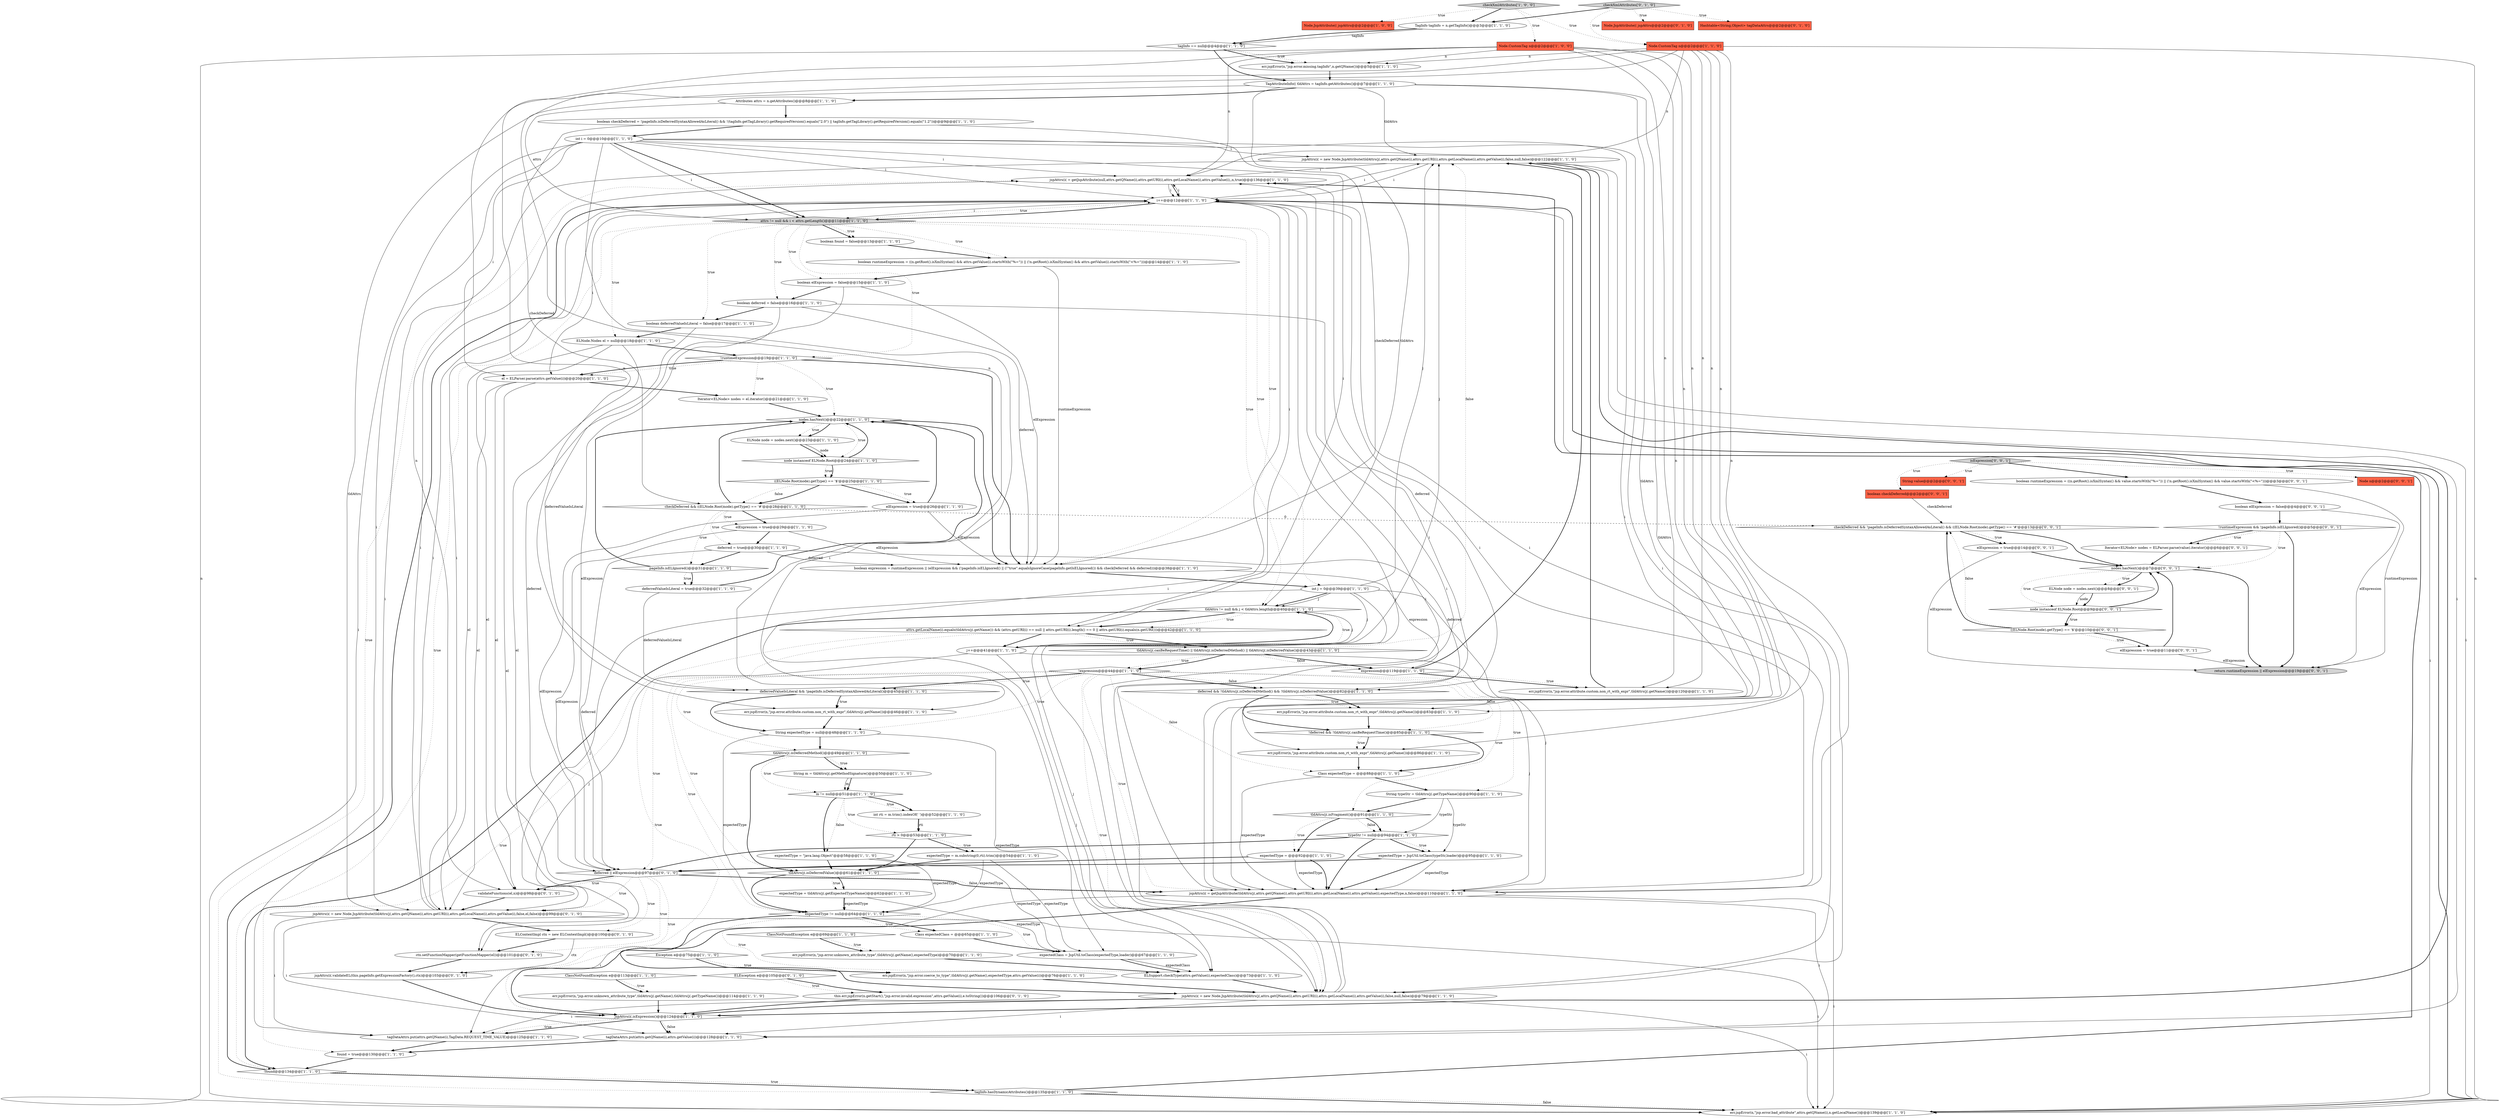 digraph {
45 [style = filled, label = "int i = 0@@@10@@@['1', '1', '0']", fillcolor = white, shape = ellipse image = "AAA0AAABBB1BBB"];
106 [style = filled, label = "checkDeferred && !pageInfo.isDeferredSyntaxAllowedAsLiteral() && ((ELNode.Root)node).getType() == '#'@@@13@@@['0', '0', '1']", fillcolor = white, shape = diamond image = "AAA0AAABBB3BBB"];
72 [style = filled, label = "int rti = m.trim().indexOf(' ')@@@52@@@['1', '1', '0']", fillcolor = white, shape = ellipse image = "AAA0AAABBB1BBB"];
47 [style = filled, label = "TagInfo tagInfo = n.getTagInfo()@@@3@@@['1', '1', '0']", fillcolor = white, shape = ellipse image = "AAA0AAABBB1BBB"];
98 [style = filled, label = "nodes.hasNext()@@@7@@@['0', '0', '1']", fillcolor = white, shape = diamond image = "AAA0AAABBB3BBB"];
44 [style = filled, label = "found = true@@@130@@@['1', '1', '0']", fillcolor = white, shape = ellipse image = "AAA0AAABBB1BBB"];
61 [style = filled, label = "String typeStr = tldAttrs(j(.getTypeName()@@@90@@@['1', '1', '0']", fillcolor = white, shape = ellipse image = "AAA0AAABBB1BBB"];
36 [style = filled, label = "tldAttrs(j(.canBeRequestTime() || tldAttrs(j(.isDeferredMethod() || tldAttrs(j(.isDeferredValue()@@@43@@@['1', '1', '0']", fillcolor = white, shape = diamond image = "AAA0AAABBB1BBB"];
68 [style = filled, label = "!found@@@134@@@['1', '1', '0']", fillcolor = white, shape = diamond image = "AAA0AAABBB1BBB"];
32 [style = filled, label = "expectedType = \"java.lang.Object\"@@@58@@@['1', '1', '0']", fillcolor = white, shape = ellipse image = "AAA0AAABBB1BBB"];
16 [style = filled, label = "ClassNotFoundException e@@@113@@@['1', '1', '0']", fillcolor = white, shape = diamond image = "AAA0AAABBB1BBB"];
78 [style = filled, label = "err.jspError(n,\"jsp.error.attribute.custom.non_rt_with_expr\",tldAttrs(j(.getName())@@@46@@@['1', '1', '0']", fillcolor = white, shape = ellipse image = "AAA0AAABBB1BBB"];
20 [style = filled, label = "deferredValueIsLiteral = true@@@32@@@['1', '1', '0']", fillcolor = white, shape = ellipse image = "AAA0AAABBB1BBB"];
51 [style = filled, label = "!expression@@@44@@@['1', '1', '0']", fillcolor = white, shape = diamond image = "AAA0AAABBB1BBB"];
82 [style = filled, label = "err.jspError(n,\"jsp.error.attribute.custom.non_rt_with_expr\",tldAttrs(j(.getName())@@@83@@@['1', '1', '0']", fillcolor = white, shape = ellipse image = "AAA0AAABBB1BBB"];
101 [style = filled, label = "boolean checkDeferred@@@2@@@['0', '0', '1']", fillcolor = tomato, shape = box image = "AAA0AAABBB3BBB"];
18 [style = filled, label = "nodes.hasNext()@@@22@@@['1', '1', '0']", fillcolor = white, shape = diamond image = "AAA0AAABBB1BBB"];
88 [style = filled, label = "jspAttrs(i(.validateEL(this.pageInfo.getExpressionFactory(),ctx)@@@103@@@['0', '1', '0']", fillcolor = white, shape = ellipse image = "AAA1AAABBB2BBB"];
77 [style = filled, label = "tagInfo.hasDynamicAttributes()@@@135@@@['1', '1', '0']", fillcolor = white, shape = diamond image = "AAA0AAABBB1BBB"];
105 [style = filled, label = "!runtimeExpression && !pageInfo.isELIgnored()@@@5@@@['0', '0', '1']", fillcolor = white, shape = diamond image = "AAA0AAABBB3BBB"];
2 [style = filled, label = "jspAttrs(i( = new Node.JspAttribute(tldAttrs(j(,attrs.getQName(i),attrs.getURI(i),attrs.getLocalName(i),attrs.getValue(i),false,null,false)@@@122@@@['1', '1', '0']", fillcolor = white, shape = ellipse image = "AAA0AAABBB1BBB"];
14 [style = filled, label = "err.jspError(n,\"jsp.error.coerce_to_type\",tldAttrs(j(.getName(),expectedType,attrs.getValue(i))@@@76@@@['1', '1', '0']", fillcolor = white, shape = ellipse image = "AAA0AAABBB1BBB"];
84 [style = filled, label = "Node.JspAttribute(( jspAttrs@@@2@@@['0', '1', '0']", fillcolor = tomato, shape = box image = "AAA0AAABBB2BBB"];
103 [style = filled, label = "Node n@@@2@@@['0', '0', '1']", fillcolor = tomato, shape = box image = "AAA0AAABBB3BBB"];
87 [style = filled, label = "validateFunctions(el,n)@@@98@@@['0', '1', '0']", fillcolor = white, shape = ellipse image = "AAA1AAABBB2BBB"];
65 [style = filled, label = "tagInfo == null@@@4@@@['1', '1', '0']", fillcolor = white, shape = diamond image = "AAA0AAABBB1BBB"];
96 [style = filled, label = "Iterator<ELNode> nodes = ELParser.parse(value).iterator()@@@6@@@['0', '0', '1']", fillcolor = white, shape = ellipse image = "AAA0AAABBB3BBB"];
15 [style = filled, label = "expectedClass = JspUtil.toClass(expectedType,loader)@@@67@@@['1', '1', '0']", fillcolor = white, shape = ellipse image = "AAA0AAABBB1BBB"];
0 [style = filled, label = "!runtimeExpression@@@19@@@['1', '1', '0']", fillcolor = white, shape = diamond image = "AAA0AAABBB1BBB"];
70 [style = filled, label = "tldAttrs(j(.isDeferredMethod()@@@49@@@['1', '1', '0']", fillcolor = white, shape = diamond image = "AAA0AAABBB1BBB"];
107 [style = filled, label = "((ELNode.Root)node).getType() == '$'@@@10@@@['0', '0', '1']", fillcolor = white, shape = diamond image = "AAA0AAABBB3BBB"];
100 [style = filled, label = "elExpression = true@@@14@@@['0', '0', '1']", fillcolor = white, shape = ellipse image = "AAA0AAABBB3BBB"];
56 [style = filled, label = "ELSupport.checkType(attrs.getValue(i),expectedClass)@@@73@@@['1', '1', '0']", fillcolor = white, shape = ellipse image = "AAA0AAABBB1BBB"];
102 [style = filled, label = "return runtimeExpression || elExpression@@@19@@@['0', '0', '1']", fillcolor = lightgray, shape = ellipse image = "AAA0AAABBB3BBB"];
3 [style = filled, label = "err.jspError(n,\"jsp.error.missing.tagInfo\",n.getQName())@@@5@@@['1', '1', '0']", fillcolor = white, shape = ellipse image = "AAA0AAABBB1BBB"];
39 [style = filled, label = "ELNode node = nodes.next()@@@23@@@['1', '1', '0']", fillcolor = white, shape = ellipse image = "AAA0AAABBB1BBB"];
104 [style = filled, label = "boolean runtimeExpression = ((n.getRoot().isXmlSyntax() && value.startsWith(\"%=\")) || (!n.getRoot().isXmlSyntax() && value.startsWith(\"<%=\")))@@@3@@@['0', '0', '1']", fillcolor = white, shape = ellipse image = "AAA0AAABBB3BBB"];
30 [style = filled, label = "Class expectedClass = @@@65@@@['1', '1', '0']", fillcolor = white, shape = ellipse image = "AAA0AAABBB1BBB"];
74 [style = filled, label = "TagAttributeInfo(( tldAttrs = tagInfo.getAttributes()@@@7@@@['1', '1', '0']", fillcolor = white, shape = ellipse image = "AAA0AAABBB1BBB"];
89 [style = filled, label = "jspAttrs(i( = new Node.JspAttribute(tldAttrs(j(,attrs.getQName(i),attrs.getURI(i),attrs.getLocalName(i),attrs.getValue(i),false,el,false)@@@99@@@['0', '1', '0']", fillcolor = white, shape = ellipse image = "AAA1AAABBB2BBB"];
23 [style = filled, label = "expectedType = tldAttrs(j(.getExpectedTypeName()@@@62@@@['1', '1', '0']", fillcolor = white, shape = ellipse image = "AAA0AAABBB1BBB"];
64 [style = filled, label = "jspAttrs(i( = getJspAttribute(null,attrs.getQName(i),attrs.getURI(i),attrs.getLocalName(i),attrs.getValue(i),,n,true)@@@136@@@['1', '1', '0']", fillcolor = white, shape = ellipse image = "AAA0AAABBB1BBB"];
21 [style = filled, label = "err.jspError(n,\"jsp.error.attribute.custom.non_rt_with_expr\",tldAttrs(j(.getName())@@@86@@@['1', '1', '0']", fillcolor = white, shape = ellipse image = "AAA0AAABBB1BBB"];
43 [style = filled, label = "checkDeferred && ((ELNode.Root)node).getType() == '#'@@@28@@@['1', '1', '0']", fillcolor = white, shape = diamond image = "AAA0AAABBB1BBB"];
35 [style = filled, label = "String expectedType = null@@@48@@@['1', '1', '0']", fillcolor = white, shape = ellipse image = "AAA0AAABBB1BBB"];
93 [style = filled, label = "ctx.setFunctionMapper(getFunctionMapper(el))@@@101@@@['0', '1', '0']", fillcolor = white, shape = ellipse image = "AAA1AAABBB2BBB"];
24 [style = filled, label = "tldAttrs(j(.isFragment()@@@91@@@['1', '1', '0']", fillcolor = white, shape = diamond image = "AAA0AAABBB1BBB"];
27 [style = filled, label = "expression@@@119@@@['1', '1', '0']", fillcolor = white, shape = diamond image = "AAA0AAABBB1BBB"];
26 [style = filled, label = "tldAttrs(j(.isDeferredValue()@@@61@@@['1', '1', '0']", fillcolor = white, shape = diamond image = "AAA0AAABBB1BBB"];
73 [style = filled, label = "jspAttrs(i( = getJspAttribute(tldAttrs(j(,attrs.getQName(i),attrs.getURI(i),attrs.getLocalName(i),attrs.getValue(i),expectedType,n,false)@@@110@@@['1', '1', '0']", fillcolor = white, shape = ellipse image = "AAA0AAABBB1BBB"];
62 [style = filled, label = "boolean checkDeferred = !pageInfo.isDeferredSyntaxAllowedAsLiteral() && !(tagInfo.getTagLibrary().getRequiredVersion().equals(\"2.0\") || tagInfo.getTagLibrary().getRequiredVersion().equals(\"1.2\"))@@@9@@@['1', '1', '0']", fillcolor = white, shape = ellipse image = "AAA0AAABBB1BBB"];
33 [style = filled, label = "Class expectedType = @@@88@@@['1', '1', '0']", fillcolor = white, shape = ellipse image = "AAA0AAABBB1BBB"];
76 [style = filled, label = "tagDataAttrs.put(attrs.getQName(i),attrs.getValue(i))@@@128@@@['1', '1', '0']", fillcolor = white, shape = ellipse image = "AAA0AAABBB1BBB"];
58 [style = filled, label = "deferred = true@@@30@@@['1', '1', '0']", fillcolor = white, shape = ellipse image = "AAA0AAABBB1BBB"];
57 [style = filled, label = "checkXmlAttributes['1', '0', '0']", fillcolor = lightgray, shape = diamond image = "AAA0AAABBB1BBB"];
49 [style = filled, label = "err.jspError(n,\"jsp.error.attribute.custom.non_rt_with_expr\",tldAttrs(j(.getName())@@@120@@@['1', '1', '0']", fillcolor = white, shape = ellipse image = "AAA0AAABBB1BBB"];
13 [style = filled, label = "Node.JspAttribute(( jspAttrs@@@2@@@['1', '0', '0']", fillcolor = tomato, shape = box image = "AAA0AAABBB1BBB"];
22 [style = filled, label = "tldAttrs != null && j < tldAttrs.length@@@40@@@['1', '1', '0']", fillcolor = white, shape = diamond image = "AAA0AAABBB1BBB"];
10 [style = filled, label = "expectedType != null@@@64@@@['1', '1', '0']", fillcolor = white, shape = diamond image = "AAA0AAABBB1BBB"];
86 [style = filled, label = "ELException e@@@105@@@['0', '1', '0']", fillcolor = white, shape = diamond image = "AAA1AAABBB2BBB"];
54 [style = filled, label = "attrs != null && i < attrs.getLength()@@@11@@@['1', '1', '0']", fillcolor = lightgray, shape = diamond image = "AAA0AAABBB1BBB"];
7 [style = filled, label = "Node.CustomTag n@@@2@@@['1', '0', '0']", fillcolor = tomato, shape = box image = "AAA0AAABBB1BBB"];
110 [style = filled, label = "elExpression = true@@@11@@@['0', '0', '1']", fillcolor = white, shape = ellipse image = "AAA0AAABBB3BBB"];
69 [style = filled, label = "Iterator<ELNode> nodes = el.iterator()@@@21@@@['1', '1', '0']", fillcolor = white, shape = ellipse image = "AAA0AAABBB1BBB"];
90 [style = filled, label = "this.err.jspError(n.getStart(),\"jsp.error.invalid.expression\",attrs.getValue(i),e.toString())@@@106@@@['0', '1', '0']", fillcolor = white, shape = ellipse image = "AAA1AAABBB2BBB"];
50 [style = filled, label = "el = ELParser.parse(attrs.getValue(i))@@@20@@@['1', '1', '0']", fillcolor = white, shape = ellipse image = "AAA0AAABBB1BBB"];
52 [style = filled, label = "elExpression = true@@@29@@@['1', '1', '0']", fillcolor = white, shape = ellipse image = "AAA0AAABBB1BBB"];
71 [style = filled, label = "String m = tldAttrs(j(.getMethodSignature()@@@50@@@['1', '1', '0']", fillcolor = white, shape = ellipse image = "AAA0AAABBB1BBB"];
17 [style = filled, label = "elExpression = true@@@26@@@['1', '1', '0']", fillcolor = white, shape = ellipse image = "AAA0AAABBB1BBB"];
34 [style = filled, label = "boolean deferred = false@@@16@@@['1', '1', '0']", fillcolor = white, shape = ellipse image = "AAA0AAABBB1BBB"];
55 [style = filled, label = "j++@@@41@@@['1', '1', '0']", fillcolor = white, shape = ellipse image = "AAA0AAABBB1BBB"];
91 [style = filled, label = "deferred || elExpression@@@97@@@['0', '1', '0']", fillcolor = white, shape = diamond image = "AAA1AAABBB2BBB"];
28 [style = filled, label = "boolean found = false@@@13@@@['1', '1', '0']", fillcolor = white, shape = ellipse image = "AAA0AAABBB1BBB"];
11 [style = filled, label = "deferred && !tldAttrs(j(.isDeferredMethod() && !tldAttrs(j(.isDeferredValue()@@@82@@@['1', '1', '0']", fillcolor = white, shape = diamond image = "AAA0AAABBB1BBB"];
95 [style = filled, label = "ELNode node = nodes.next()@@@8@@@['0', '0', '1']", fillcolor = white, shape = ellipse image = "AAA0AAABBB3BBB"];
41 [style = filled, label = "err.jspError(n,\"jsp.error.unknown_attribute_type\",tldAttrs(j(.getName(),expectedType)@@@70@@@['1', '1', '0']", fillcolor = white, shape = ellipse image = "AAA0AAABBB1BBB"];
12 [style = filled, label = "boolean elExpression = false@@@15@@@['1', '1', '0']", fillcolor = white, shape = ellipse image = "AAA0AAABBB1BBB"];
4 [style = filled, label = "err.jspError(n,\"jsp.error.bad_attribute\",attrs.getQName(i),n.getLocalName())@@@139@@@['1', '1', '0']", fillcolor = white, shape = ellipse image = "AAA0AAABBB1BBB"];
31 [style = filled, label = "attrs.getLocalName(i).equals(tldAttrs(j(.getName()) && (attrs.getURI(i) == null || attrs.getURI(i).length() == 0 || attrs.getURI(i).equals(n.getURI()))@@@42@@@['1', '1', '0']", fillcolor = white, shape = diamond image = "AAA0AAABBB1BBB"];
80 [style = filled, label = "deferredValueIsLiteral && !pageInfo.isDeferredSyntaxAllowedAsLiteral()@@@45@@@['1', '1', '0']", fillcolor = white, shape = diamond image = "AAA0AAABBB1BBB"];
99 [style = filled, label = "isExpression['0', '0', '1']", fillcolor = lightgray, shape = diamond image = "AAA0AAABBB3BBB"];
40 [style = filled, label = "typeStr != null@@@94@@@['1', '1', '0']", fillcolor = white, shape = diamond image = "AAA0AAABBB1BBB"];
63 [style = filled, label = "node instanceof ELNode.Root@@@24@@@['1', '1', '0']", fillcolor = white, shape = diamond image = "AAA0AAABBB1BBB"];
85 [style = filled, label = "Hashtable<String,Object> tagDataAttrs@@@2@@@['0', '1', '0']", fillcolor = tomato, shape = box image = "AAA0AAABBB2BBB"];
25 [style = filled, label = "((ELNode.Root)node).getType() == '$'@@@25@@@['1', '1', '0']", fillcolor = white, shape = diamond image = "AAA0AAABBB1BBB"];
92 [style = filled, label = "checkXmlAttributes['0', '1', '0']", fillcolor = lightgray, shape = diamond image = "AAA0AAABBB2BBB"];
83 [style = filled, label = "expectedType = JspUtil.toClass(typeStr,loader)@@@95@@@['1', '1', '0']", fillcolor = white, shape = ellipse image = "AAA0AAABBB1BBB"];
46 [style = filled, label = "pageInfo.isELIgnored()@@@31@@@['1', '1', '0']", fillcolor = white, shape = diamond image = "AAA0AAABBB1BBB"];
29 [style = filled, label = "err.jspError(n,\"jsp.error.unknown_attribute_type\",tldAttrs(j(.getName(),tldAttrs(j(.getTypeName())@@@114@@@['1', '1', '0']", fillcolor = white, shape = ellipse image = "AAA0AAABBB1BBB"];
66 [style = filled, label = "Node.CustomTag n@@@2@@@['1', '1', '0']", fillcolor = tomato, shape = box image = "AAA0AAABBB1BBB"];
59 [style = filled, label = "ClassNotFoundException e@@@69@@@['1', '1', '0']", fillcolor = white, shape = diamond image = "AAA0AAABBB1BBB"];
53 [style = filled, label = "expectedType = m.substring(0,rti).trim()@@@54@@@['1', '1', '0']", fillcolor = white, shape = ellipse image = "AAA0AAABBB1BBB"];
75 [style = filled, label = "m != null@@@51@@@['1', '1', '0']", fillcolor = white, shape = diamond image = "AAA0AAABBB1BBB"];
108 [style = filled, label = "boolean elExpression = false@@@4@@@['0', '0', '1']", fillcolor = white, shape = ellipse image = "AAA0AAABBB3BBB"];
5 [style = filled, label = "Attributes attrs = n.getAttributes()@@@8@@@['1', '1', '0']", fillcolor = white, shape = ellipse image = "AAA0AAABBB1BBB"];
8 [style = filled, label = "int j = 0@@@39@@@['1', '1', '0']", fillcolor = white, shape = ellipse image = "AAA0AAABBB1BBB"];
42 [style = filled, label = "ELNode.Nodes el = null@@@18@@@['1', '1', '0']", fillcolor = white, shape = ellipse image = "AAA0AAABBB1BBB"];
60 [style = filled, label = "!deferred && !tldAttrs(j(.canBeRequestTime()@@@85@@@['1', '1', '0']", fillcolor = white, shape = diamond image = "AAA0AAABBB1BBB"];
9 [style = filled, label = "boolean deferredValueIsLiteral = false@@@17@@@['1', '1', '0']", fillcolor = white, shape = ellipse image = "AAA0AAABBB1BBB"];
37 [style = filled, label = "rti > 0@@@53@@@['1', '1', '0']", fillcolor = white, shape = diamond image = "AAA0AAABBB1BBB"];
94 [style = filled, label = "ELContextImpl ctx = new ELContextImpl()@@@100@@@['0', '1', '0']", fillcolor = white, shape = ellipse image = "AAA1AAABBB2BBB"];
38 [style = filled, label = "jspAttrs(i( = new Node.JspAttribute(tldAttrs(j(,attrs.getQName(i),attrs.getURI(i),attrs.getLocalName(i),attrs.getValue(i),false,null,false)@@@79@@@['1', '1', '0']", fillcolor = white, shape = ellipse image = "AAA0AAABBB1BBB"];
79 [style = filled, label = "jspAttrs(i(.isExpression()@@@124@@@['1', '1', '0']", fillcolor = white, shape = diamond image = "AAA0AAABBB1BBB"];
97 [style = filled, label = "String value@@@2@@@['0', '0', '1']", fillcolor = tomato, shape = box image = "AAA0AAABBB3BBB"];
67 [style = filled, label = "Exception e@@@75@@@['1', '1', '0']", fillcolor = white, shape = diamond image = "AAA0AAABBB1BBB"];
48 [style = filled, label = "boolean expression = runtimeExpression || (elExpression && (!pageInfo.isELIgnored() || (!\"true\".equalsIgnoreCase(pageInfo.getIsELIgnored()) && checkDeferred && deferred)))@@@38@@@['1', '1', '0']", fillcolor = white, shape = ellipse image = "AAA0AAABBB1BBB"];
109 [style = filled, label = "node instanceof ELNode.Root@@@9@@@['0', '0', '1']", fillcolor = white, shape = diamond image = "AAA0AAABBB3BBB"];
81 [style = filled, label = "i++@@@12@@@['1', '1', '0']", fillcolor = white, shape = ellipse image = "AAA0AAABBB1BBB"];
19 [style = filled, label = "tagDataAttrs.put(attrs.getQName(i),TagData.REQUEST_TIME_VALUE)@@@125@@@['1', '1', '0']", fillcolor = white, shape = ellipse image = "AAA0AAABBB1BBB"];
1 [style = filled, label = "expectedType = @@@92@@@['1', '1', '0']", fillcolor = white, shape = ellipse image = "AAA0AAABBB1BBB"];
6 [style = filled, label = "boolean runtimeExpression = ((n.getRoot().isXmlSyntax() && attrs.getValue(i).startsWith(\"%=\")) || (!n.getRoot().isXmlSyntax() && attrs.getValue(i).startsWith(\"<%=\")))@@@14@@@['1', '1', '0']", fillcolor = white, shape = ellipse image = "AAA0AAABBB1BBB"];
43->46 [style = dotted, label="true"];
10->30 [style = bold, label=""];
48->8 [style = bold, label=""];
10->56 [style = dotted, label="true"];
51->35 [style = dotted, label="true"];
54->9 [style = dotted, label="true"];
59->41 [style = dotted, label="true"];
8->89 [style = solid, label="j"];
59->41 [style = bold, label=""];
104->108 [style = bold, label=""];
7->64 [style = solid, label="n"];
26->23 [style = bold, label=""];
89->94 [style = bold, label=""];
31->36 [style = bold, label=""];
108->102 [style = solid, label="elExpression"];
105->98 [style = dotted, label="true"];
81->4 [style = solid, label="i"];
43->52 [style = dotted, label="true"];
20->18 [style = bold, label=""];
37->53 [style = dotted, label="true"];
65->74 [style = bold, label=""];
34->9 [style = bold, label=""];
45->89 [style = solid, label="i"];
106->100 [style = bold, label=""];
60->21 [style = bold, label=""];
70->26 [style = bold, label=""];
54->42 [style = dotted, label="true"];
61->40 [style = solid, label="typeStr"];
88->79 [style = bold, label=""];
68->77 [style = bold, label=""];
5->62 [style = bold, label=""];
55->2 [style = solid, label="j"];
80->35 [style = bold, label=""];
0->18 [style = dotted, label="true"];
38->76 [style = solid, label="i"];
57->66 [style = dotted, label="true"];
34->91 [style = solid, label="deferred"];
66->4 [style = solid, label="n"];
24->40 [style = dotted, label="false"];
31->36 [style = dotted, label="true"];
4->81 [style = bold, label=""];
9->80 [style = solid, label="deferredValueIsLiteral"];
51->91 [style = dotted, label="true"];
74->89 [style = solid, label="tldAttrs"];
57->13 [style = dotted, label="true"];
51->80 [style = bold, label=""];
73->81 [style = solid, label="i"];
31->55 [style = bold, label=""];
2->76 [style = solid, label="i"];
25->43 [style = dotted, label="false"];
98->109 [style = dotted, label="true"];
27->49 [style = bold, label=""];
81->73 [style = solid, label="i"];
76->44 [style = bold, label=""];
51->73 [style = dotted, label="true"];
45->54 [style = bold, label=""];
1->73 [style = solid, label="expectedType"];
92->66 [style = dotted, label="true"];
33->73 [style = solid, label="expectedType"];
57->7 [style = dotted, label="true"];
64->81 [style = solid, label="i"];
89->4 [style = solid, label="i"];
80->78 [style = bold, label=""];
70->75 [style = dotted, label="true"];
45->81 [style = solid, label="i"];
54->8 [style = dotted, label="true"];
99->97 [style = dotted, label="true"];
58->91 [style = solid, label="deferred"];
42->0 [style = bold, label=""];
36->27 [style = bold, label=""];
38->19 [style = solid, label="i"];
22->68 [style = bold, label=""];
7->82 [style = solid, label="n"];
47->65 [style = solid, label="tagInfo"];
51->70 [style = dotted, label="true"];
58->48 [style = solid, label="deferred"];
91->94 [style = dotted, label="true"];
89->64 [style = solid, label="i"];
10->30 [style = dotted, label="true"];
90->79 [style = bold, label=""];
58->11 [style = solid, label="deferred"];
60->33 [style = bold, label=""];
67->14 [style = bold, label=""];
22->31 [style = dotted, label="true"];
105->96 [style = dotted, label="true"];
66->73 [style = solid, label="n"];
65->3 [style = dotted, label="true"];
86->90 [style = dotted, label="true"];
80->78 [style = dotted, label="true"];
71->75 [style = solid, label="m"];
71->75 [style = bold, label=""];
66->87 [style = solid, label="n"];
73->76 [style = solid, label="i"];
107->110 [style = dotted, label="true"];
28->6 [style = bold, label=""];
1->73 [style = bold, label=""];
64->81 [style = bold, label=""];
99->103 [style = dotted, label="true"];
104->102 [style = solid, label="runtimeExpression"];
66->21 [style = solid, label="n"];
31->44 [style = dotted, label="true"];
10->38 [style = bold, label=""];
49->2 [style = bold, label=""];
106->100 [style = dotted, label="true"];
18->39 [style = dotted, label="true"];
91->88 [style = dotted, label="true"];
81->89 [style = solid, label="i"];
42->89 [style = solid, label="el"];
51->11 [style = bold, label=""];
95->109 [style = bold, label=""];
82->60 [style = bold, label=""];
81->64 [style = solid, label="i"];
54->28 [style = bold, label=""];
73->4 [style = solid, label="i"];
75->37 [style = dotted, label="true"];
43->52 [style = bold, label=""];
81->50 [style = solid, label="i"];
34->11 [style = solid, label="deferred"];
77->4 [style = bold, label=""];
63->25 [style = dotted, label="true"];
2->19 [style = solid, label="i"];
15->56 [style = solid, label="expectedClass"];
98->95 [style = dotted, label="true"];
24->40 [style = bold, label=""];
17->48 [style = solid, label="elExpression"];
45->4 [style = solid, label="i"];
36->2 [style = dotted, label="false"];
23->15 [style = solid, label="expectedType"];
21->33 [style = bold, label=""];
51->80 [style = dotted, label="true"];
38->4 [style = solid, label="i"];
19->44 [style = bold, label=""];
0->48 [style = bold, label=""];
81->54 [style = bold, label=""];
79->19 [style = bold, label=""];
22->55 [style = dotted, label="true"];
2->81 [style = solid, label="i"];
54->0 [style = dotted, label="true"];
27->49 [style = dotted, label="true"];
75->32 [style = bold, label=""];
61->83 [style = solid, label="typeStr"];
74->2 [style = solid, label="tldAttrs"];
38->79 [style = bold, label=""];
89->81 [style = solid, label="i"];
7->4 [style = solid, label="n"];
96->98 [style = bold, label=""];
32->10 [style = solid, label="expectedType"];
30->15 [style = bold, label=""];
107->106 [style = dotted, label="false"];
2->64 [style = solid, label="i"];
7->49 [style = solid, label="n"];
8->2 [style = solid, label="j"];
47->65 [style = bold, label=""];
26->10 [style = bold, label=""];
79->76 [style = bold, label=""];
109->107 [style = dotted, label="true"];
44->68 [style = bold, label=""];
51->60 [style = dotted, label="false"];
51->26 [style = dotted, label="true"];
54->28 [style = dotted, label="true"];
33->61 [style = bold, label=""];
40->83 [style = dotted, label="true"];
17->18 [style = bold, label=""];
100->102 [style = solid, label="elExpression"];
12->91 [style = solid, label="elExpression"];
45->56 [style = solid, label="i"];
0->69 [style = dotted, label="true"];
40->73 [style = bold, label=""];
70->71 [style = bold, label=""];
50->69 [style = bold, label=""];
15->56 [style = bold, label=""];
25->17 [style = bold, label=""];
92->47 [style = bold, label=""];
25->17 [style = dotted, label="true"];
26->23 [style = dotted, label="true"];
36->27 [style = dotted, label="false"];
110->102 [style = solid, label="elExpression"];
68->81 [style = bold, label=""];
91->93 [style = dotted, label="true"];
45->64 [style = solid, label="i"];
56->38 [style = bold, label=""];
36->51 [style = dotted, label="true"];
109->98 [style = bold, label=""];
105->96 [style = bold, label=""];
23->10 [style = solid, label="expectedType"];
110->98 [style = bold, label=""];
16->29 [style = dotted, label="true"];
60->21 [style = dotted, label="true"];
42->87 [style = solid, label="el"];
48->27 [style = solid, label="expression"];
36->51 [style = bold, label=""];
54->22 [style = dotted, label="true"];
55->89 [style = solid, label="j"];
66->49 [style = solid, label="n"];
87->89 [style = bold, label=""];
45->54 [style = solid, label="i"];
51->61 [style = dotted, label="true"];
54->48 [style = dotted, label="true"];
98->102 [style = bold, label=""];
94->88 [style = solid, label="ctx"];
11->82 [style = dotted, label="true"];
12->48 [style = solid, label="elExpression"];
107->106 [style = bold, label=""];
51->33 [style = dotted, label="false"];
105->102 [style = bold, label=""];
79->76 [style = dotted, label="false"];
17->91 [style = solid, label="elExpression"];
38->81 [style = solid, label="i"];
73->64 [style = solid, label="i"];
74->38 [style = solid, label="tldAttrs"];
43->18 [style = bold, label=""];
35->15 [style = solid, label="expectedType"];
8->73 [style = solid, label="j"];
11->60 [style = bold, label=""];
54->6 [style = dotted, label="true"];
91->73 [style = bold, label=""];
65->3 [style = bold, label=""];
81->2 [style = solid, label="i"];
18->63 [style = dotted, label="true"];
29->79 [style = bold, label=""];
38->64 [style = solid, label="i"];
53->26 [style = bold, label=""];
18->39 [style = bold, label=""];
77->64 [style = dotted, label="true"];
8->38 [style = solid, label="j"];
74->22 [style = solid, label="tldAttrs"];
37->26 [style = bold, label=""];
31->79 [style = dotted, label="true"];
55->73 [style = solid, label="j"];
16->29 [style = bold, label=""];
51->24 [style = dotted, label="true"];
53->10 [style = solid, label="expectedType"];
50->89 [style = solid, label="el"];
7->21 [style = solid, label="n"];
7->78 [style = solid, label="n"];
51->10 [style = dotted, label="true"];
14->38 [style = bold, label=""];
67->14 [style = dotted, label="true"];
54->68 [style = dotted, label="true"];
20->80 [style = solid, label="deferredValueIsLiteral"];
74->5 [style = bold, label=""];
45->31 [style = solid, label="i"];
63->18 [style = bold, label=""];
50->87 [style = solid, label="el"];
8->55 [style = solid, label="j"];
61->24 [style = bold, label=""];
2->4 [style = solid, label="i"];
83->73 [style = solid, label="expectedType"];
101->106 [style = solid, label="checkDeferred"];
10->15 [style = dotted, label="true"];
73->79 [style = bold, label=""];
45->50 [style = solid, label="i"];
40->83 [style = bold, label=""];
27->2 [style = bold, label=""];
51->38 [style = dotted, label="true"];
23->10 [style = bold, label=""];
2->79 [style = bold, label=""];
75->72 [style = dotted, label="true"];
5->54 [style = solid, label="attrs"];
39->63 [style = bold, label=""];
22->31 [style = bold, label=""];
100->98 [style = bold, label=""];
7->3 [style = solid, label="n"];
54->81 [style = dotted, label="true"];
6->12 [style = bold, label=""];
69->18 [style = bold, label=""];
91->73 [style = dotted, label="false"];
32->15 [style = solid, label="expectedType"];
92->84 [style = dotted, label="true"];
79->19 [style = dotted, label="true"];
0->50 [style = dotted, label="true"];
18->48 [style = bold, label=""];
63->25 [style = bold, label=""];
81->38 [style = solid, label="i"];
45->38 [style = solid, label="i"];
1->91 [style = bold, label=""];
92->85 [style = dotted, label="true"];
9->42 [style = bold, label=""];
37->53 [style = bold, label=""];
70->71 [style = dotted, label="true"];
54->34 [style = dotted, label="true"];
11->82 [style = bold, label=""];
57->47 [style = bold, label=""];
45->2 [style = solid, label="i"];
52->91 [style = solid, label="elExpression"];
52->58 [style = bold, label=""];
39->63 [style = solid, label="node"];
66->3 [style = solid, label="n"];
106->98 [style = bold, label=""];
35->70 [style = bold, label=""];
62->48 [style = solid, label="checkDeferred"];
12->34 [style = bold, label=""];
73->19 [style = solid, label="i"];
78->35 [style = bold, label=""];
81->56 [style = solid, label="i"];
75->72 [style = bold, label=""];
72->37 [style = solid, label="rti"];
25->43 [style = bold, label=""];
91->87 [style = bold, label=""];
8->22 [style = bold, label=""];
99->104 [style = bold, label=""];
51->11 [style = dotted, label="false"];
74->73 [style = solid, label="tldAttrs"];
98->95 [style = bold, label=""];
46->20 [style = bold, label=""];
43->58 [style = dotted, label="true"];
46->20 [style = dotted, label="true"];
8->22 [style = solid, label="j"];
52->48 [style = solid, label="elExpression"];
95->109 [style = solid, label="node"];
0->50 [style = bold, label=""];
94->93 [style = bold, label=""];
86->90 [style = bold, label=""];
108->105 [style = bold, label=""];
68->77 [style = dotted, label="true"];
109->107 [style = bold, label=""];
24->1 [style = bold, label=""];
32->26 [style = bold, label=""];
6->48 [style = solid, label="runtimeExpression"];
3->74 [style = bold, label=""];
54->12 [style = dotted, label="true"];
45->73 [style = solid, label="i"];
66->82 [style = solid, label="n"];
89->76 [style = solid, label="i"];
77->4 [style = dotted, label="false"];
46->18 [style = bold, label=""];
99->101 [style = dotted, label="true"];
83->73 [style = bold, label=""];
24->1 [style = dotted, label="true"];
93->88 [style = bold, label=""];
7->73 [style = solid, label="n"];
34->48 [style = solid, label="deferred"];
55->38 [style = solid, label="j"];
66->64 [style = solid, label="n"];
50->93 [style = solid, label="el"];
77->64 [style = bold, label=""];
42->93 [style = solid, label="el"];
81->54 [style = solid, label="i"];
55->22 [style = solid, label="j"];
81->31 [style = solid, label="i"];
91->87 [style = dotted, label="true"];
55->22 [style = bold, label=""];
89->19 [style = solid, label="i"];
62->45 [style = bold, label=""];
58->46 [style = bold, label=""];
41->56 [style = bold, label=""];
53->15 [style = solid, label="expectedType"];
66->78 [style = solid, label="n"];
72->37 [style = bold, label=""];
91->89 [style = dotted, label="true"];
75->32 [style = dotted, label="false"];
35->10 [style = solid, label="expectedType"];
43->106 [style = dashed, label="0"];
83->91 [style = bold, label=""];
62->43 [style = solid, label="checkDeferred"];
107->110 [style = bold, label=""];
40->91 [style = bold, label=""];
}
